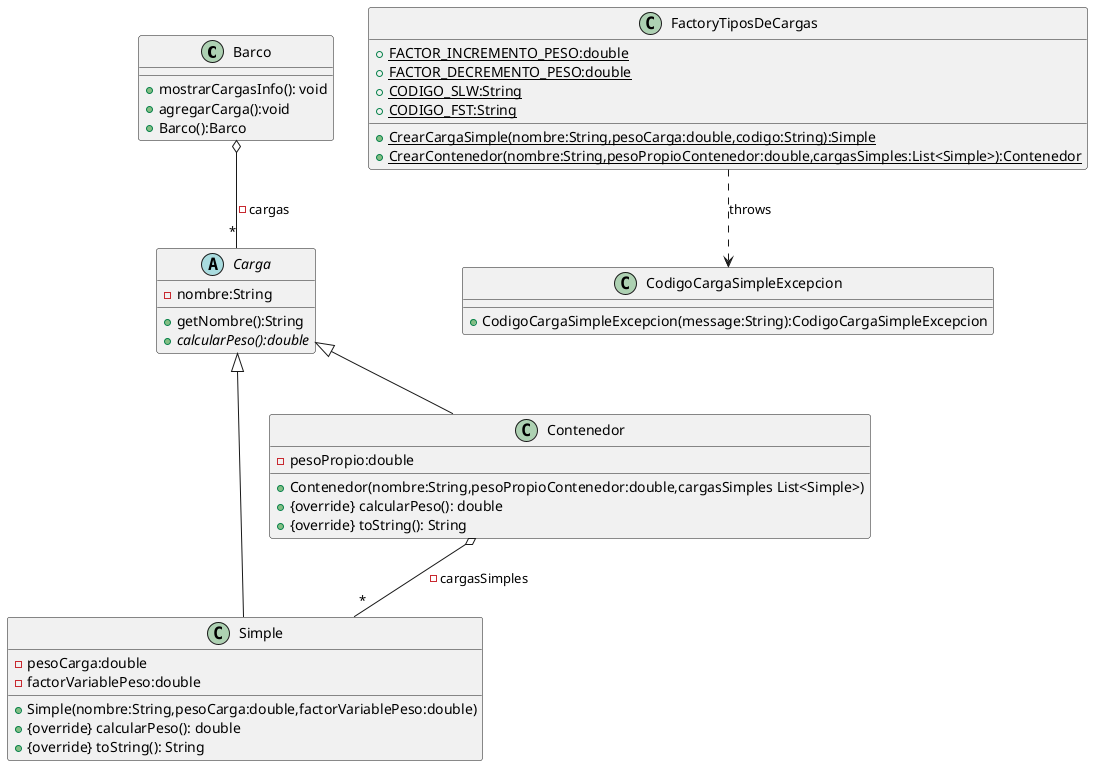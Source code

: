@startuml

class Barco{
+mostrarCargasInfo(): void
+agregarCarga():void
+Barco():Barco
}

abstract class Carga{
-nombre:String

+getNombre():String
+{abstract} calcularPeso():double
}

class FactoryTiposDeCargas {
+{static} FACTOR_INCREMENTO_PESO:double
+{static} FACTOR_DECREMENTO_PESO:double
+{static} CODIGO_SLW:String
+{static} CODIGO_FST:String

+{static} CrearCargaSimple(nombre:String,pesoCarga:double,codigo:String):Simple
+{static} CrearContenedor(nombre:String,pesoPropioContenedor:double,cargasSimples:List<Simple>):Contenedor
}

class CodigoCargaSimpleExcepcion{
+ CodigoCargaSimpleExcepcion(message:String):CodigoCargaSimpleExcepcion
}

class Simple{
-pesoCarga:double
-factorVariablePeso:double

+Simple(nombre:String,pesoCarga:double,factorVariablePeso:double)
+ {override} calcularPeso(): double
+ {override} toString(): String
}

class Contenedor{
-pesoPropio:double

+Contenedor(nombre:String,pesoPropioContenedor:double,cargasSimples List<Simple>)
+ {override} calcularPeso(): double
+ {override} toString(): String
}

Barco o-- "*" Carga :-cargas
Simple  -up-|> Carga
Contenedor -up-|> Carga
Contenedor o-- "*" Simple :-cargasSimples
FactoryTiposDeCargas ..> CodigoCargaSimpleExcepcion:throws

@enduml